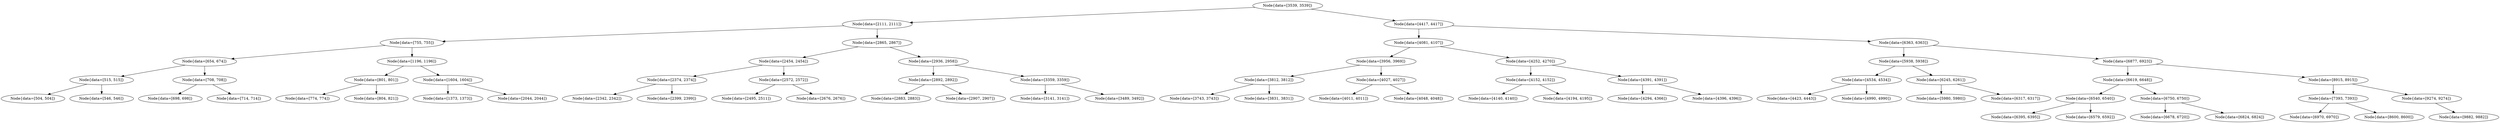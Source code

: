 digraph G{
1992289519 [label="Node{data=[3539, 3539]}"]
1992289519 -> 1713293208
1713293208 [label="Node{data=[2111, 2111]}"]
1713293208 -> 746585883
746585883 [label="Node{data=[755, 755]}"]
746585883 -> 943403863
943403863 [label="Node{data=[654, 674]}"]
943403863 -> 829057067
829057067 [label="Node{data=[515, 515]}"]
829057067 -> 559434649
559434649 [label="Node{data=[504, 504]}"]
829057067 -> 1921838990
1921838990 [label="Node{data=[546, 546]}"]
943403863 -> 323799811
323799811 [label="Node{data=[708, 708]}"]
323799811 -> 1896206961
1896206961 [label="Node{data=[698, 698]}"]
323799811 -> 316824395
316824395 [label="Node{data=[714, 714]}"]
746585883 -> 117908998
117908998 [label="Node{data=[1196, 1196]}"]
117908998 -> 1919349046
1919349046 [label="Node{data=[801, 801]}"]
1919349046 -> 766452561
766452561 [label="Node{data=[774, 774]}"]
1919349046 -> 756485548
756485548 [label="Node{data=[804, 821]}"]
117908998 -> 329132318
329132318 [label="Node{data=[1604, 1604]}"]
329132318 -> 1454675226
1454675226 [label="Node{data=[1373, 1373]}"]
329132318 -> 47546678
47546678 [label="Node{data=[2044, 2044]}"]
1713293208 -> 389711533
389711533 [label="Node{data=[2865, 2867]}"]
389711533 -> 1972276109
1972276109 [label="Node{data=[2454, 2454]}"]
1972276109 -> 123788387
123788387 [label="Node{data=[2374, 2374]}"]
123788387 -> 697442696
697442696 [label="Node{data=[2342, 2342]}"]
123788387 -> 1784600057
1784600057 [label="Node{data=[2399, 2399]}"]
1972276109 -> 1804462556
1804462556 [label="Node{data=[2572, 2572]}"]
1804462556 -> 1787798282
1787798282 [label="Node{data=[2495, 2511]}"]
1804462556 -> 1378435506
1378435506 [label="Node{data=[2676, 2676]}"]
389711533 -> 1313126163
1313126163 [label="Node{data=[2936, 2958]}"]
1313126163 -> 1250128910
1250128910 [label="Node{data=[2892, 2892]}"]
1250128910 -> 1568872871
1568872871 [label="Node{data=[2883, 2883]}"]
1250128910 -> 1161820020
1161820020 [label="Node{data=[2907, 2907]}"]
1313126163 -> 782773487
782773487 [label="Node{data=[3359, 3359]}"]
782773487 -> 2144996912
2144996912 [label="Node{data=[3141, 3141]}"]
782773487 -> 978415181
978415181 [label="Node{data=[3489, 3492]}"]
1992289519 -> 7318052
7318052 [label="Node{data=[4417, 4417]}"]
7318052 -> 1875849618
1875849618 [label="Node{data=[4081, 4107]}"]
1875849618 -> 1087052245
1087052245 [label="Node{data=[3956, 3969]}"]
1087052245 -> 1910056071
1910056071 [label="Node{data=[3812, 3812]}"]
1910056071 -> 211455506
211455506 [label="Node{data=[3743, 3743]}"]
1910056071 -> 449805746
449805746 [label="Node{data=[3831, 3831]}"]
1087052245 -> 38984335
38984335 [label="Node{data=[4027, 4027]}"]
38984335 -> 982989662
982989662 [label="Node{data=[4011, 4011]}"]
38984335 -> 1646643200
1646643200 [label="Node{data=[4048, 4048]}"]
1875849618 -> 65407771
65407771 [label="Node{data=[4252, 4270]}"]
65407771 -> 401882954
401882954 [label="Node{data=[4152, 4152]}"]
401882954 -> 339393313
339393313 [label="Node{data=[4140, 4140]}"]
401882954 -> 1477641326
1477641326 [label="Node{data=[4194, 4195]}"]
65407771 -> 1797157540
1797157540 [label="Node{data=[4391, 4391]}"]
1797157540 -> 1571167970
1571167970 [label="Node{data=[4294, 4366]}"]
1797157540 -> 470046148
470046148 [label="Node{data=[4396, 4396]}"]
7318052 -> 1551106654
1551106654 [label="Node{data=[6363, 6363]}"]
1551106654 -> 1147650086
1147650086 [label="Node{data=[5938, 5938]}"]
1147650086 -> 702256966
702256966 [label="Node{data=[4534, 4534]}"]
702256966 -> 399465932
399465932 [label="Node{data=[4423, 4443]}"]
702256966 -> 1809173401
1809173401 [label="Node{data=[4990, 4990]}"]
1147650086 -> 298405941
298405941 [label="Node{data=[6245, 6261]}"]
298405941 -> 1692243181
1692243181 [label="Node{data=[5980, 5980]}"]
298405941 -> 160531591
160531591 [label="Node{data=[6317, 6317]}"]
1551106654 -> 1289555759
1289555759 [label="Node{data=[6877, 6923]}"]
1289555759 -> 399419001
399419001 [label="Node{data=[6619, 6648]}"]
399419001 -> 524038801
524038801 [label="Node{data=[6540, 6540]}"]
524038801 -> 437008461
437008461 [label="Node{data=[6395, 6395]}"]
524038801 -> 1049426004
1049426004 [label="Node{data=[6579, 6592]}"]
399419001 -> 1553169554
1553169554 [label="Node{data=[6750, 6750]}"]
1553169554 -> 583361835
583361835 [label="Node{data=[6678, 6720]}"]
1553169554 -> 1508962158
1508962158 [label="Node{data=[6824, 6824]}"]
1289555759 -> 6812252
6812252 [label="Node{data=[8915, 8915]}"]
6812252 -> 1205303598
1205303598 [label="Node{data=[7393, 7393]}"]
1205303598 -> 1320329410
1320329410 [label="Node{data=[6970, 6970]}"]
1205303598 -> 283618789
283618789 [label="Node{data=[8600, 8600]}"]
6812252 -> 799885495
799885495 [label="Node{data=[9274, 9274]}"]
799885495 -> 1397705317
1397705317 [label="Node{data=[9882, 9882]}"]
}
